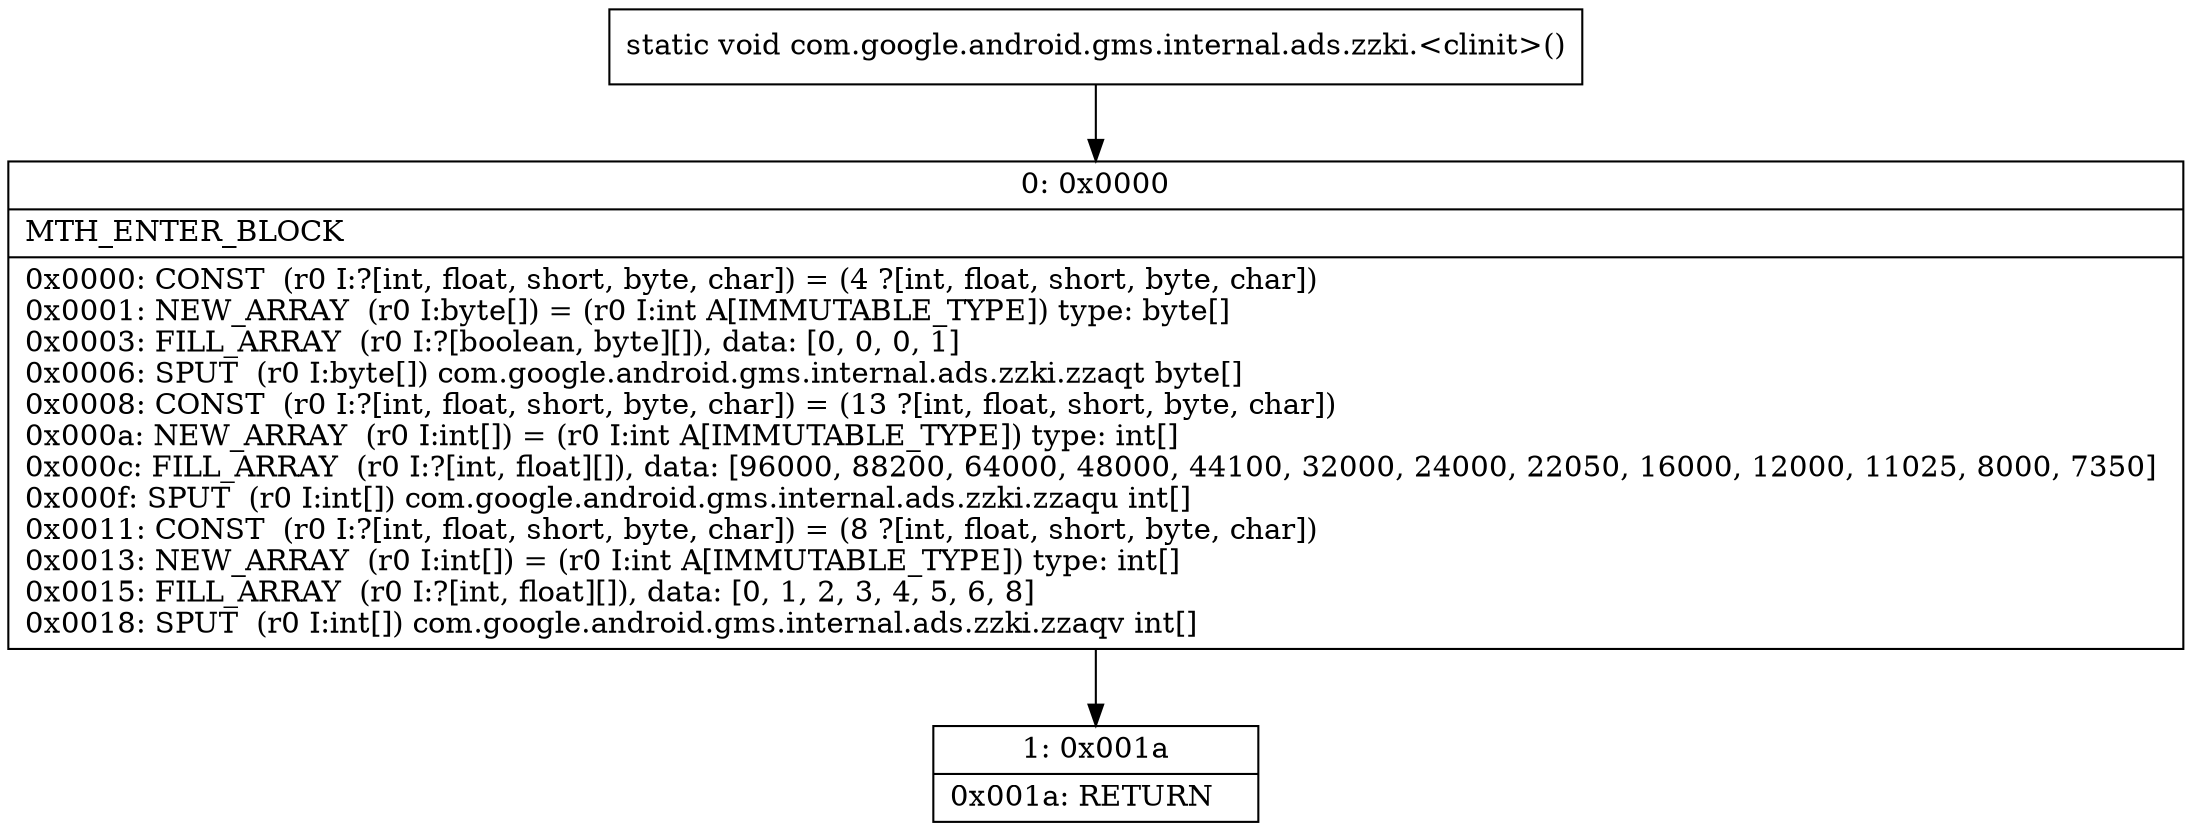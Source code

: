 digraph "CFG forcom.google.android.gms.internal.ads.zzki.\<clinit\>()V" {
Node_0 [shape=record,label="{0\:\ 0x0000|MTH_ENTER_BLOCK\l|0x0000: CONST  (r0 I:?[int, float, short, byte, char]) = (4 ?[int, float, short, byte, char]) \l0x0001: NEW_ARRAY  (r0 I:byte[]) = (r0 I:int A[IMMUTABLE_TYPE]) type: byte[] \l0x0003: FILL_ARRAY  (r0 I:?[boolean, byte][]), data: [0, 0, 0, 1] \l0x0006: SPUT  (r0 I:byte[]) com.google.android.gms.internal.ads.zzki.zzaqt byte[] \l0x0008: CONST  (r0 I:?[int, float, short, byte, char]) = (13 ?[int, float, short, byte, char]) \l0x000a: NEW_ARRAY  (r0 I:int[]) = (r0 I:int A[IMMUTABLE_TYPE]) type: int[] \l0x000c: FILL_ARRAY  (r0 I:?[int, float][]), data: [96000, 88200, 64000, 48000, 44100, 32000, 24000, 22050, 16000, 12000, 11025, 8000, 7350] \l0x000f: SPUT  (r0 I:int[]) com.google.android.gms.internal.ads.zzki.zzaqu int[] \l0x0011: CONST  (r0 I:?[int, float, short, byte, char]) = (8 ?[int, float, short, byte, char]) \l0x0013: NEW_ARRAY  (r0 I:int[]) = (r0 I:int A[IMMUTABLE_TYPE]) type: int[] \l0x0015: FILL_ARRAY  (r0 I:?[int, float][]), data: [0, 1, 2, 3, 4, 5, 6, 8] \l0x0018: SPUT  (r0 I:int[]) com.google.android.gms.internal.ads.zzki.zzaqv int[] \l}"];
Node_1 [shape=record,label="{1\:\ 0x001a|0x001a: RETURN   \l}"];
MethodNode[shape=record,label="{static void com.google.android.gms.internal.ads.zzki.\<clinit\>() }"];
MethodNode -> Node_0;
Node_0 -> Node_1;
}


